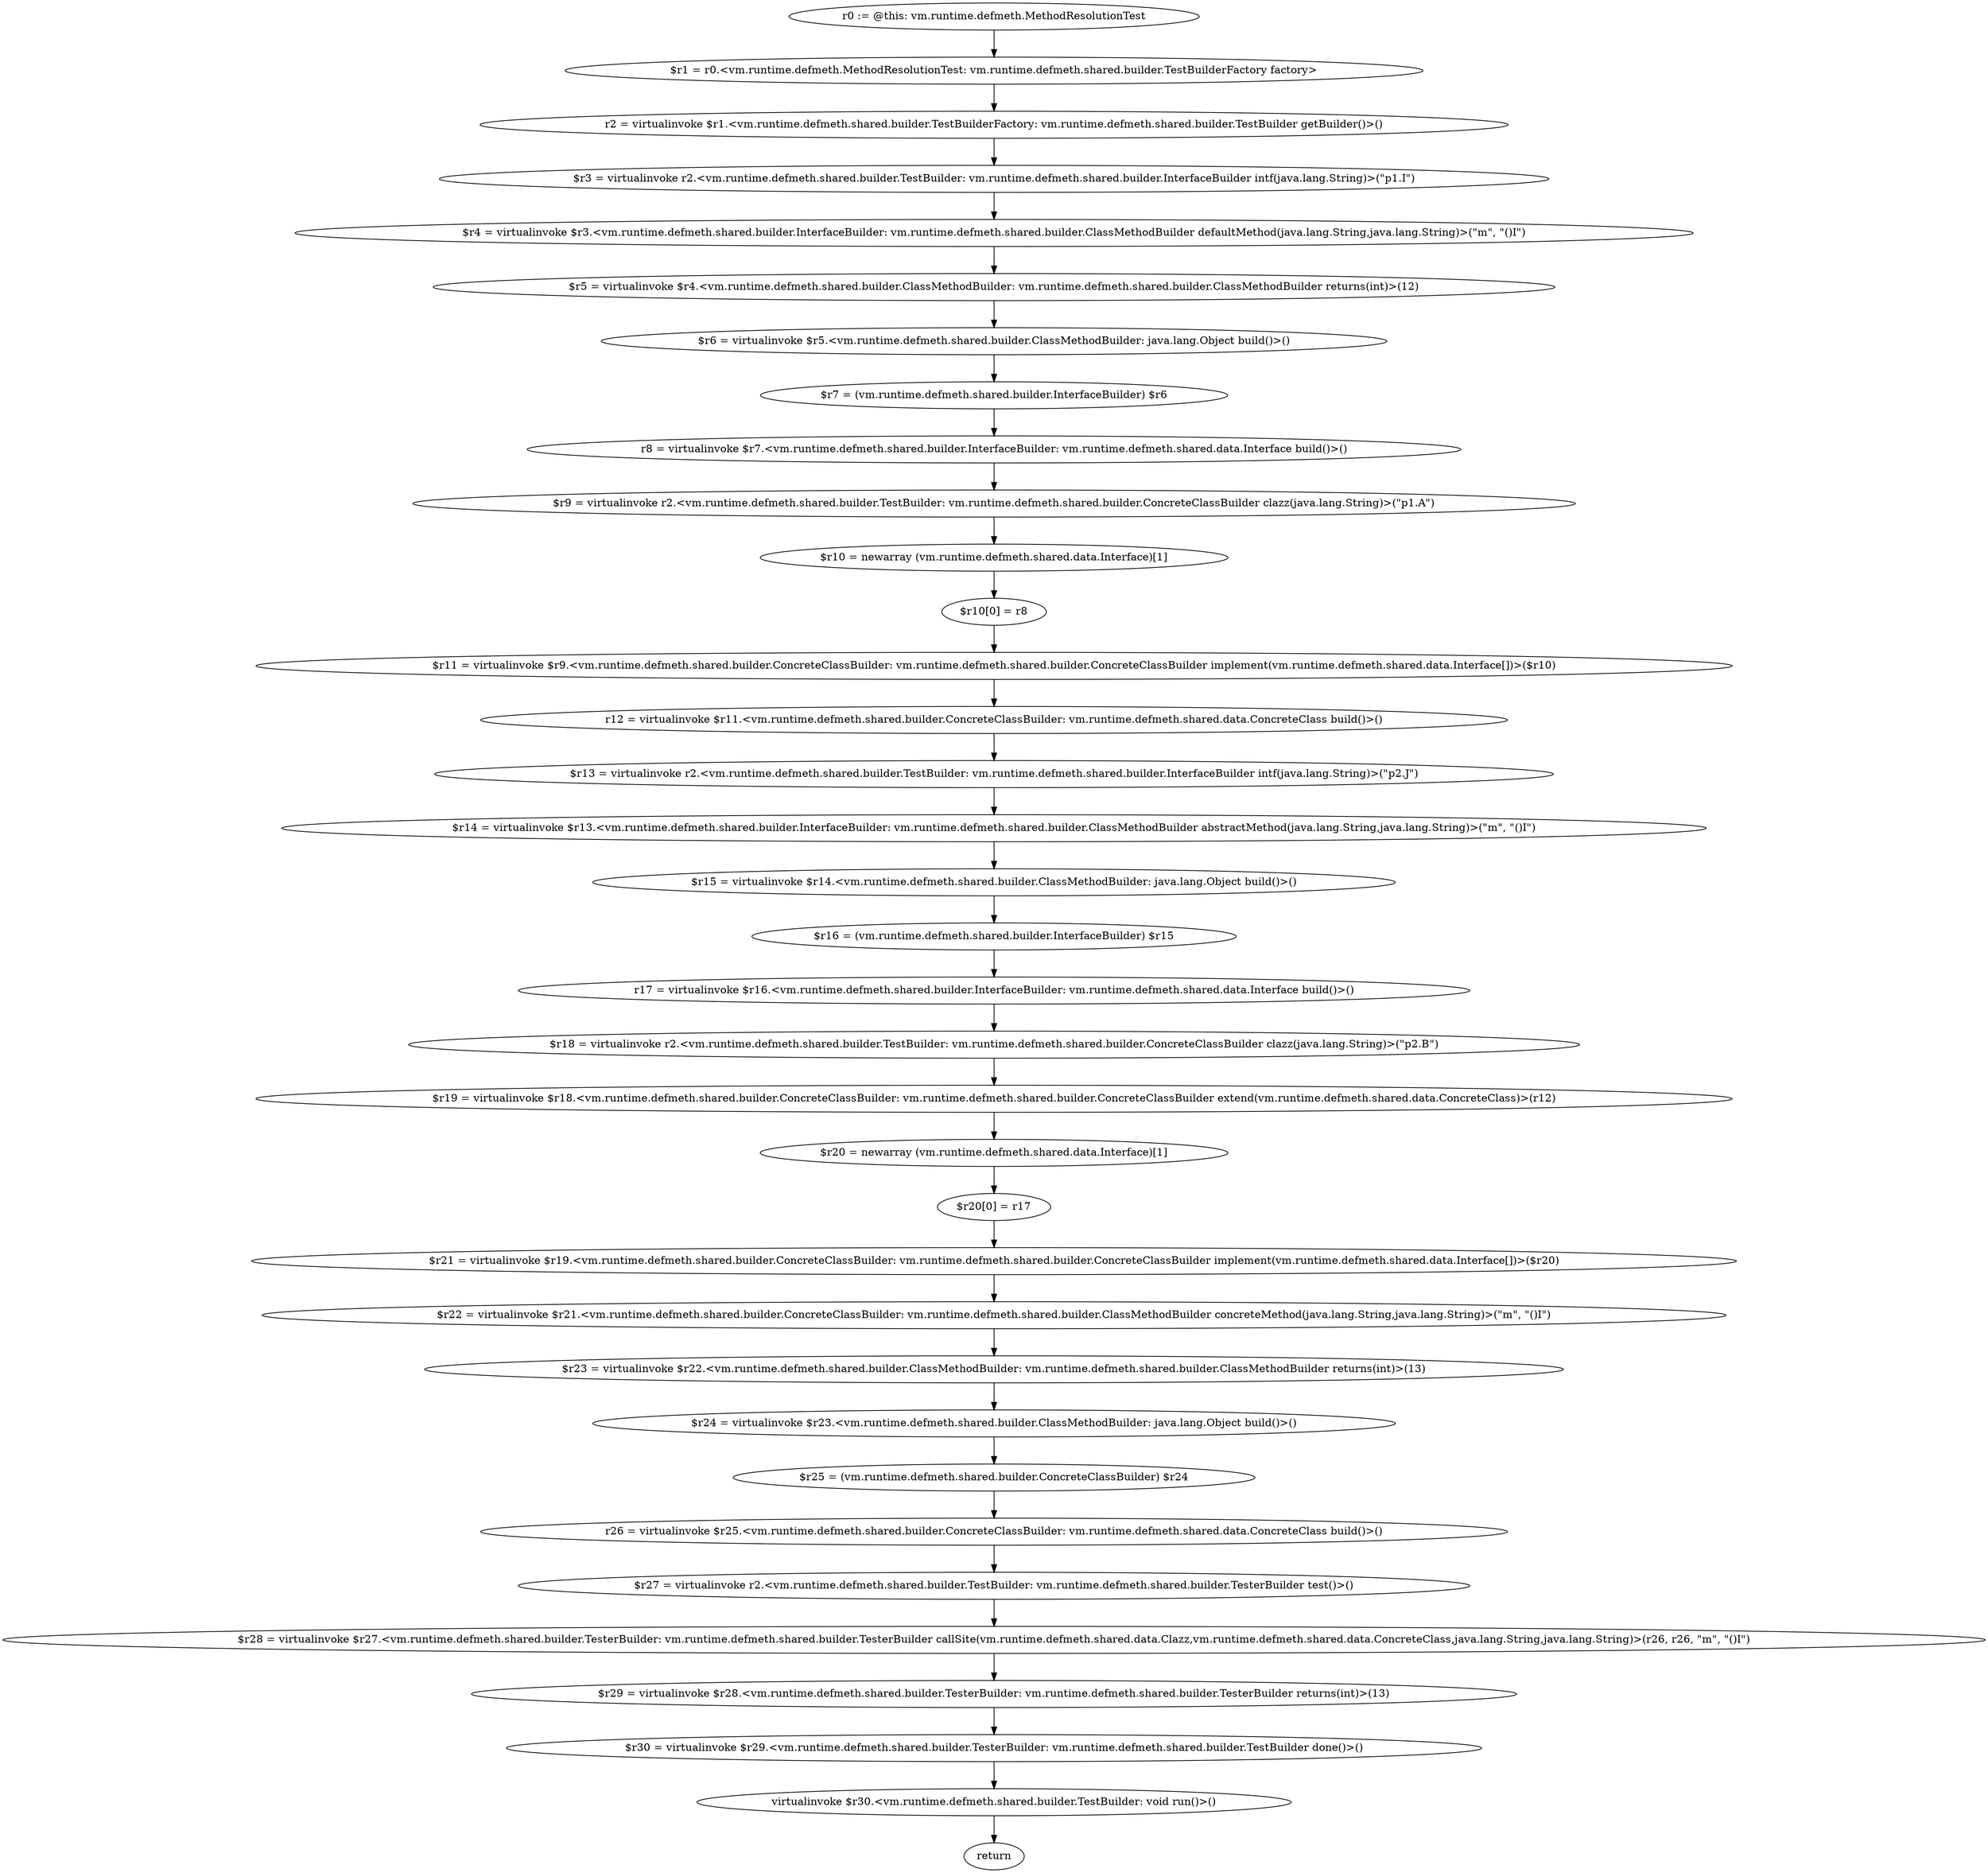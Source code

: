 digraph "unitGraph" {
    "r0 := @this: vm.runtime.defmeth.MethodResolutionTest"
    "$r1 = r0.<vm.runtime.defmeth.MethodResolutionTest: vm.runtime.defmeth.shared.builder.TestBuilderFactory factory>"
    "r2 = virtualinvoke $r1.<vm.runtime.defmeth.shared.builder.TestBuilderFactory: vm.runtime.defmeth.shared.builder.TestBuilder getBuilder()>()"
    "$r3 = virtualinvoke r2.<vm.runtime.defmeth.shared.builder.TestBuilder: vm.runtime.defmeth.shared.builder.InterfaceBuilder intf(java.lang.String)>(\"p1.I\")"
    "$r4 = virtualinvoke $r3.<vm.runtime.defmeth.shared.builder.InterfaceBuilder: vm.runtime.defmeth.shared.builder.ClassMethodBuilder defaultMethod(java.lang.String,java.lang.String)>(\"m\", \"()I\")"
    "$r5 = virtualinvoke $r4.<vm.runtime.defmeth.shared.builder.ClassMethodBuilder: vm.runtime.defmeth.shared.builder.ClassMethodBuilder returns(int)>(12)"
    "$r6 = virtualinvoke $r5.<vm.runtime.defmeth.shared.builder.ClassMethodBuilder: java.lang.Object build()>()"
    "$r7 = (vm.runtime.defmeth.shared.builder.InterfaceBuilder) $r6"
    "r8 = virtualinvoke $r7.<vm.runtime.defmeth.shared.builder.InterfaceBuilder: vm.runtime.defmeth.shared.data.Interface build()>()"
    "$r9 = virtualinvoke r2.<vm.runtime.defmeth.shared.builder.TestBuilder: vm.runtime.defmeth.shared.builder.ConcreteClassBuilder clazz(java.lang.String)>(\"p1.A\")"
    "$r10 = newarray (vm.runtime.defmeth.shared.data.Interface)[1]"
    "$r10[0] = r8"
    "$r11 = virtualinvoke $r9.<vm.runtime.defmeth.shared.builder.ConcreteClassBuilder: vm.runtime.defmeth.shared.builder.ConcreteClassBuilder implement(vm.runtime.defmeth.shared.data.Interface[])>($r10)"
    "r12 = virtualinvoke $r11.<vm.runtime.defmeth.shared.builder.ConcreteClassBuilder: vm.runtime.defmeth.shared.data.ConcreteClass build()>()"
    "$r13 = virtualinvoke r2.<vm.runtime.defmeth.shared.builder.TestBuilder: vm.runtime.defmeth.shared.builder.InterfaceBuilder intf(java.lang.String)>(\"p2.J\")"
    "$r14 = virtualinvoke $r13.<vm.runtime.defmeth.shared.builder.InterfaceBuilder: vm.runtime.defmeth.shared.builder.ClassMethodBuilder abstractMethod(java.lang.String,java.lang.String)>(\"m\", \"()I\")"
    "$r15 = virtualinvoke $r14.<vm.runtime.defmeth.shared.builder.ClassMethodBuilder: java.lang.Object build()>()"
    "$r16 = (vm.runtime.defmeth.shared.builder.InterfaceBuilder) $r15"
    "r17 = virtualinvoke $r16.<vm.runtime.defmeth.shared.builder.InterfaceBuilder: vm.runtime.defmeth.shared.data.Interface build()>()"
    "$r18 = virtualinvoke r2.<vm.runtime.defmeth.shared.builder.TestBuilder: vm.runtime.defmeth.shared.builder.ConcreteClassBuilder clazz(java.lang.String)>(\"p2.B\")"
    "$r19 = virtualinvoke $r18.<vm.runtime.defmeth.shared.builder.ConcreteClassBuilder: vm.runtime.defmeth.shared.builder.ConcreteClassBuilder extend(vm.runtime.defmeth.shared.data.ConcreteClass)>(r12)"
    "$r20 = newarray (vm.runtime.defmeth.shared.data.Interface)[1]"
    "$r20[0] = r17"
    "$r21 = virtualinvoke $r19.<vm.runtime.defmeth.shared.builder.ConcreteClassBuilder: vm.runtime.defmeth.shared.builder.ConcreteClassBuilder implement(vm.runtime.defmeth.shared.data.Interface[])>($r20)"
    "$r22 = virtualinvoke $r21.<vm.runtime.defmeth.shared.builder.ConcreteClassBuilder: vm.runtime.defmeth.shared.builder.ClassMethodBuilder concreteMethod(java.lang.String,java.lang.String)>(\"m\", \"()I\")"
    "$r23 = virtualinvoke $r22.<vm.runtime.defmeth.shared.builder.ClassMethodBuilder: vm.runtime.defmeth.shared.builder.ClassMethodBuilder returns(int)>(13)"
    "$r24 = virtualinvoke $r23.<vm.runtime.defmeth.shared.builder.ClassMethodBuilder: java.lang.Object build()>()"
    "$r25 = (vm.runtime.defmeth.shared.builder.ConcreteClassBuilder) $r24"
    "r26 = virtualinvoke $r25.<vm.runtime.defmeth.shared.builder.ConcreteClassBuilder: vm.runtime.defmeth.shared.data.ConcreteClass build()>()"
    "$r27 = virtualinvoke r2.<vm.runtime.defmeth.shared.builder.TestBuilder: vm.runtime.defmeth.shared.builder.TesterBuilder test()>()"
    "$r28 = virtualinvoke $r27.<vm.runtime.defmeth.shared.builder.TesterBuilder: vm.runtime.defmeth.shared.builder.TesterBuilder callSite(vm.runtime.defmeth.shared.data.Clazz,vm.runtime.defmeth.shared.data.ConcreteClass,java.lang.String,java.lang.String)>(r26, r26, \"m\", \"()I\")"
    "$r29 = virtualinvoke $r28.<vm.runtime.defmeth.shared.builder.TesterBuilder: vm.runtime.defmeth.shared.builder.TesterBuilder returns(int)>(13)"
    "$r30 = virtualinvoke $r29.<vm.runtime.defmeth.shared.builder.TesterBuilder: vm.runtime.defmeth.shared.builder.TestBuilder done()>()"
    "virtualinvoke $r30.<vm.runtime.defmeth.shared.builder.TestBuilder: void run()>()"
    "return"
    "r0 := @this: vm.runtime.defmeth.MethodResolutionTest"->"$r1 = r0.<vm.runtime.defmeth.MethodResolutionTest: vm.runtime.defmeth.shared.builder.TestBuilderFactory factory>";
    "$r1 = r0.<vm.runtime.defmeth.MethodResolutionTest: vm.runtime.defmeth.shared.builder.TestBuilderFactory factory>"->"r2 = virtualinvoke $r1.<vm.runtime.defmeth.shared.builder.TestBuilderFactory: vm.runtime.defmeth.shared.builder.TestBuilder getBuilder()>()";
    "r2 = virtualinvoke $r1.<vm.runtime.defmeth.shared.builder.TestBuilderFactory: vm.runtime.defmeth.shared.builder.TestBuilder getBuilder()>()"->"$r3 = virtualinvoke r2.<vm.runtime.defmeth.shared.builder.TestBuilder: vm.runtime.defmeth.shared.builder.InterfaceBuilder intf(java.lang.String)>(\"p1.I\")";
    "$r3 = virtualinvoke r2.<vm.runtime.defmeth.shared.builder.TestBuilder: vm.runtime.defmeth.shared.builder.InterfaceBuilder intf(java.lang.String)>(\"p1.I\")"->"$r4 = virtualinvoke $r3.<vm.runtime.defmeth.shared.builder.InterfaceBuilder: vm.runtime.defmeth.shared.builder.ClassMethodBuilder defaultMethod(java.lang.String,java.lang.String)>(\"m\", \"()I\")";
    "$r4 = virtualinvoke $r3.<vm.runtime.defmeth.shared.builder.InterfaceBuilder: vm.runtime.defmeth.shared.builder.ClassMethodBuilder defaultMethod(java.lang.String,java.lang.String)>(\"m\", \"()I\")"->"$r5 = virtualinvoke $r4.<vm.runtime.defmeth.shared.builder.ClassMethodBuilder: vm.runtime.defmeth.shared.builder.ClassMethodBuilder returns(int)>(12)";
    "$r5 = virtualinvoke $r4.<vm.runtime.defmeth.shared.builder.ClassMethodBuilder: vm.runtime.defmeth.shared.builder.ClassMethodBuilder returns(int)>(12)"->"$r6 = virtualinvoke $r5.<vm.runtime.defmeth.shared.builder.ClassMethodBuilder: java.lang.Object build()>()";
    "$r6 = virtualinvoke $r5.<vm.runtime.defmeth.shared.builder.ClassMethodBuilder: java.lang.Object build()>()"->"$r7 = (vm.runtime.defmeth.shared.builder.InterfaceBuilder) $r6";
    "$r7 = (vm.runtime.defmeth.shared.builder.InterfaceBuilder) $r6"->"r8 = virtualinvoke $r7.<vm.runtime.defmeth.shared.builder.InterfaceBuilder: vm.runtime.defmeth.shared.data.Interface build()>()";
    "r8 = virtualinvoke $r7.<vm.runtime.defmeth.shared.builder.InterfaceBuilder: vm.runtime.defmeth.shared.data.Interface build()>()"->"$r9 = virtualinvoke r2.<vm.runtime.defmeth.shared.builder.TestBuilder: vm.runtime.defmeth.shared.builder.ConcreteClassBuilder clazz(java.lang.String)>(\"p1.A\")";
    "$r9 = virtualinvoke r2.<vm.runtime.defmeth.shared.builder.TestBuilder: vm.runtime.defmeth.shared.builder.ConcreteClassBuilder clazz(java.lang.String)>(\"p1.A\")"->"$r10 = newarray (vm.runtime.defmeth.shared.data.Interface)[1]";
    "$r10 = newarray (vm.runtime.defmeth.shared.data.Interface)[1]"->"$r10[0] = r8";
    "$r10[0] = r8"->"$r11 = virtualinvoke $r9.<vm.runtime.defmeth.shared.builder.ConcreteClassBuilder: vm.runtime.defmeth.shared.builder.ConcreteClassBuilder implement(vm.runtime.defmeth.shared.data.Interface[])>($r10)";
    "$r11 = virtualinvoke $r9.<vm.runtime.defmeth.shared.builder.ConcreteClassBuilder: vm.runtime.defmeth.shared.builder.ConcreteClassBuilder implement(vm.runtime.defmeth.shared.data.Interface[])>($r10)"->"r12 = virtualinvoke $r11.<vm.runtime.defmeth.shared.builder.ConcreteClassBuilder: vm.runtime.defmeth.shared.data.ConcreteClass build()>()";
    "r12 = virtualinvoke $r11.<vm.runtime.defmeth.shared.builder.ConcreteClassBuilder: vm.runtime.defmeth.shared.data.ConcreteClass build()>()"->"$r13 = virtualinvoke r2.<vm.runtime.defmeth.shared.builder.TestBuilder: vm.runtime.defmeth.shared.builder.InterfaceBuilder intf(java.lang.String)>(\"p2.J\")";
    "$r13 = virtualinvoke r2.<vm.runtime.defmeth.shared.builder.TestBuilder: vm.runtime.defmeth.shared.builder.InterfaceBuilder intf(java.lang.String)>(\"p2.J\")"->"$r14 = virtualinvoke $r13.<vm.runtime.defmeth.shared.builder.InterfaceBuilder: vm.runtime.defmeth.shared.builder.ClassMethodBuilder abstractMethod(java.lang.String,java.lang.String)>(\"m\", \"()I\")";
    "$r14 = virtualinvoke $r13.<vm.runtime.defmeth.shared.builder.InterfaceBuilder: vm.runtime.defmeth.shared.builder.ClassMethodBuilder abstractMethod(java.lang.String,java.lang.String)>(\"m\", \"()I\")"->"$r15 = virtualinvoke $r14.<vm.runtime.defmeth.shared.builder.ClassMethodBuilder: java.lang.Object build()>()";
    "$r15 = virtualinvoke $r14.<vm.runtime.defmeth.shared.builder.ClassMethodBuilder: java.lang.Object build()>()"->"$r16 = (vm.runtime.defmeth.shared.builder.InterfaceBuilder) $r15";
    "$r16 = (vm.runtime.defmeth.shared.builder.InterfaceBuilder) $r15"->"r17 = virtualinvoke $r16.<vm.runtime.defmeth.shared.builder.InterfaceBuilder: vm.runtime.defmeth.shared.data.Interface build()>()";
    "r17 = virtualinvoke $r16.<vm.runtime.defmeth.shared.builder.InterfaceBuilder: vm.runtime.defmeth.shared.data.Interface build()>()"->"$r18 = virtualinvoke r2.<vm.runtime.defmeth.shared.builder.TestBuilder: vm.runtime.defmeth.shared.builder.ConcreteClassBuilder clazz(java.lang.String)>(\"p2.B\")";
    "$r18 = virtualinvoke r2.<vm.runtime.defmeth.shared.builder.TestBuilder: vm.runtime.defmeth.shared.builder.ConcreteClassBuilder clazz(java.lang.String)>(\"p2.B\")"->"$r19 = virtualinvoke $r18.<vm.runtime.defmeth.shared.builder.ConcreteClassBuilder: vm.runtime.defmeth.shared.builder.ConcreteClassBuilder extend(vm.runtime.defmeth.shared.data.ConcreteClass)>(r12)";
    "$r19 = virtualinvoke $r18.<vm.runtime.defmeth.shared.builder.ConcreteClassBuilder: vm.runtime.defmeth.shared.builder.ConcreteClassBuilder extend(vm.runtime.defmeth.shared.data.ConcreteClass)>(r12)"->"$r20 = newarray (vm.runtime.defmeth.shared.data.Interface)[1]";
    "$r20 = newarray (vm.runtime.defmeth.shared.data.Interface)[1]"->"$r20[0] = r17";
    "$r20[0] = r17"->"$r21 = virtualinvoke $r19.<vm.runtime.defmeth.shared.builder.ConcreteClassBuilder: vm.runtime.defmeth.shared.builder.ConcreteClassBuilder implement(vm.runtime.defmeth.shared.data.Interface[])>($r20)";
    "$r21 = virtualinvoke $r19.<vm.runtime.defmeth.shared.builder.ConcreteClassBuilder: vm.runtime.defmeth.shared.builder.ConcreteClassBuilder implement(vm.runtime.defmeth.shared.data.Interface[])>($r20)"->"$r22 = virtualinvoke $r21.<vm.runtime.defmeth.shared.builder.ConcreteClassBuilder: vm.runtime.defmeth.shared.builder.ClassMethodBuilder concreteMethod(java.lang.String,java.lang.String)>(\"m\", \"()I\")";
    "$r22 = virtualinvoke $r21.<vm.runtime.defmeth.shared.builder.ConcreteClassBuilder: vm.runtime.defmeth.shared.builder.ClassMethodBuilder concreteMethod(java.lang.String,java.lang.String)>(\"m\", \"()I\")"->"$r23 = virtualinvoke $r22.<vm.runtime.defmeth.shared.builder.ClassMethodBuilder: vm.runtime.defmeth.shared.builder.ClassMethodBuilder returns(int)>(13)";
    "$r23 = virtualinvoke $r22.<vm.runtime.defmeth.shared.builder.ClassMethodBuilder: vm.runtime.defmeth.shared.builder.ClassMethodBuilder returns(int)>(13)"->"$r24 = virtualinvoke $r23.<vm.runtime.defmeth.shared.builder.ClassMethodBuilder: java.lang.Object build()>()";
    "$r24 = virtualinvoke $r23.<vm.runtime.defmeth.shared.builder.ClassMethodBuilder: java.lang.Object build()>()"->"$r25 = (vm.runtime.defmeth.shared.builder.ConcreteClassBuilder) $r24";
    "$r25 = (vm.runtime.defmeth.shared.builder.ConcreteClassBuilder) $r24"->"r26 = virtualinvoke $r25.<vm.runtime.defmeth.shared.builder.ConcreteClassBuilder: vm.runtime.defmeth.shared.data.ConcreteClass build()>()";
    "r26 = virtualinvoke $r25.<vm.runtime.defmeth.shared.builder.ConcreteClassBuilder: vm.runtime.defmeth.shared.data.ConcreteClass build()>()"->"$r27 = virtualinvoke r2.<vm.runtime.defmeth.shared.builder.TestBuilder: vm.runtime.defmeth.shared.builder.TesterBuilder test()>()";
    "$r27 = virtualinvoke r2.<vm.runtime.defmeth.shared.builder.TestBuilder: vm.runtime.defmeth.shared.builder.TesterBuilder test()>()"->"$r28 = virtualinvoke $r27.<vm.runtime.defmeth.shared.builder.TesterBuilder: vm.runtime.defmeth.shared.builder.TesterBuilder callSite(vm.runtime.defmeth.shared.data.Clazz,vm.runtime.defmeth.shared.data.ConcreteClass,java.lang.String,java.lang.String)>(r26, r26, \"m\", \"()I\")";
    "$r28 = virtualinvoke $r27.<vm.runtime.defmeth.shared.builder.TesterBuilder: vm.runtime.defmeth.shared.builder.TesterBuilder callSite(vm.runtime.defmeth.shared.data.Clazz,vm.runtime.defmeth.shared.data.ConcreteClass,java.lang.String,java.lang.String)>(r26, r26, \"m\", \"()I\")"->"$r29 = virtualinvoke $r28.<vm.runtime.defmeth.shared.builder.TesterBuilder: vm.runtime.defmeth.shared.builder.TesterBuilder returns(int)>(13)";
    "$r29 = virtualinvoke $r28.<vm.runtime.defmeth.shared.builder.TesterBuilder: vm.runtime.defmeth.shared.builder.TesterBuilder returns(int)>(13)"->"$r30 = virtualinvoke $r29.<vm.runtime.defmeth.shared.builder.TesterBuilder: vm.runtime.defmeth.shared.builder.TestBuilder done()>()";
    "$r30 = virtualinvoke $r29.<vm.runtime.defmeth.shared.builder.TesterBuilder: vm.runtime.defmeth.shared.builder.TestBuilder done()>()"->"virtualinvoke $r30.<vm.runtime.defmeth.shared.builder.TestBuilder: void run()>()";
    "virtualinvoke $r30.<vm.runtime.defmeth.shared.builder.TestBuilder: void run()>()"->"return";
}
